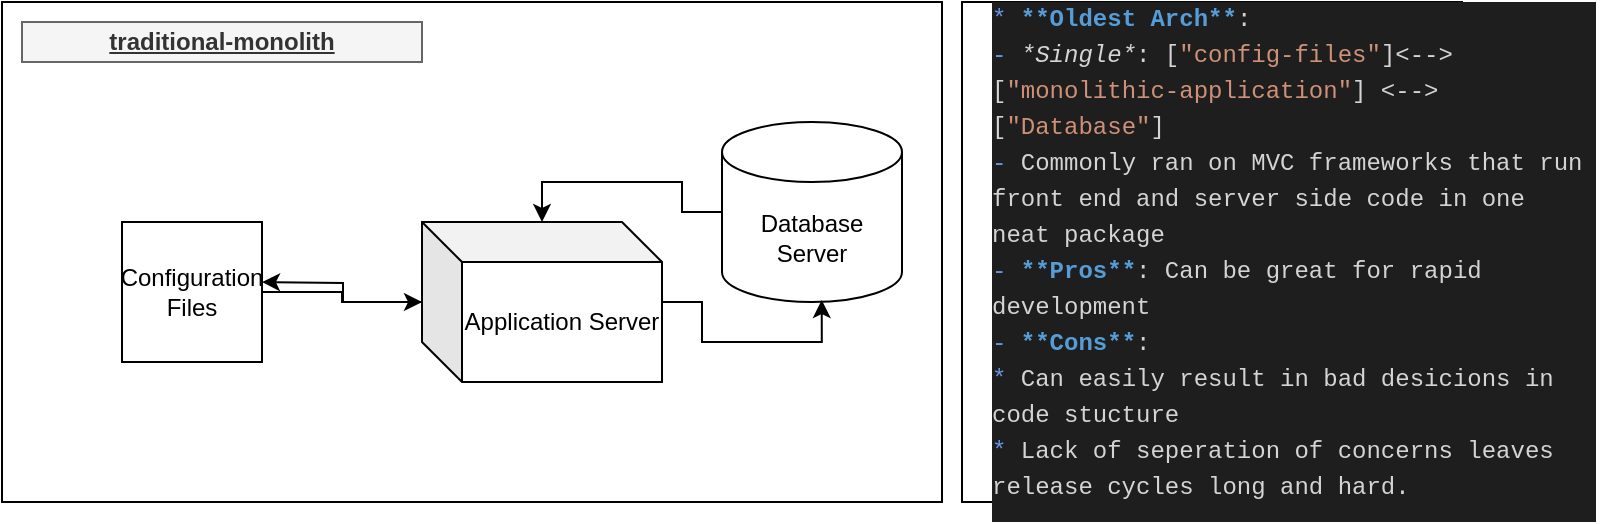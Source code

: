 <mxfile version="13.7.9" type="github">
  <diagram id="xNfyNsbMvFGJoiRx-PXB" name="Page-1">
    <mxGraphModel dx="516" dy="491" grid="1" gridSize="10" guides="1" tooltips="1" connect="1" arrows="1" fold="1" page="1" pageScale="1" pageWidth="850" pageHeight="1100" math="0" shadow="0">
      <root>
        <mxCell id="0" />
        <mxCell id="1" style="locked=1;" parent="0" />
        <mxCell id="PkgsJuSFMBxbk_swUeb1-4" value="&lt;span style=&quot;color: rgba(0 , 0 , 0 , 0) ; font-family: monospace ; font-size: 0px&quot;&gt;%3CmxGraphModel%3E%3Croot%3E%3CmxCell%20id%3D%220%22%2F%3E%3CmxCell%20id%3D%221%22%20parent%3D%220%22%2F%3E%3CmxCell%20id%3D%222%22%20value%3D%22Databas%20Server%22%20style%3D%22shape%3Dcylinder3%3BwhiteSpace%3Dwrap%3Bhtml%3D1%3BboundedLbl%3D1%3BbackgroundOutline%3D1%3Bsize%3D15%3B%22%20vertex%3D%221%22%20parent%3D%221%22%3E%3CmxGeometry%20x%3D%22540%22%20y%3D%2230%22%20width%3D%22200%22%20height%3D%22110%22%20as%3D%22geometry%22%2F%3E%3C%2FmxCell%3E%3CmxCell%20id%3D%223%22%20value%3D%22Application%20Server%22%20style%3D%22shape%3Dcube%3BwhiteSpace%3Dwrap%3Bhtml%3D1%3BboundedLbl%3D1%3BbackgroundOutline%3D1%3BdarkOpacity%3D0.05%3BdarkOpacity2%3D0.1%3B%22%20vertex%3D%221%22%20parent%3D%221%22%3E%3CmxGeometry%20x%3D%22320%22%20y%3D%22130%22%20width%3D%22140%22%20height%3D%2270%22%20as%3D%22geometry%22%2F%3E%3C%2FmxCell%3E%3C%2Froot%3E%3C%2FmxGraphModel%3E&lt;/span&gt;&lt;span style=&quot;color: rgba(0 , 0 , 0 , 0) ; font-family: monospace ; font-size: 0px&quot;&gt;%3CmxGraphModel%3E%3Croot%3E%3CmxCell%20id%3D%220%22%2F%3E%3CmxCell%20id%3D%221%22%20parent%3D%220%22%2F%3E%3CmxCell%20id%3D%222%22%20value%3D%22Databas%20Server%22%20style%3D%22shape%3Dcylinder3%3BwhiteSpace%3Dwrap%3Bhtml%3D1%3BboundedLbl%3D1%3BbackgroundOutline%3D1%3Bsize%3D15%3B%22%20vertex%3D%221%22%20parent%3D%221%22%3E%3CmxGeometry%20x%3D%22540%22%20y%3D%2230%22%20width%3D%22200%22%20height%3D%22110%22%20as%3D%22geometry%22%2F%3E%3C%2FmxCell%3E%3CmxCell%20id%3D%223%22%20value%3D%22Application%20Server%22%20style%3D%22shape%3Dcube%3BwhiteSpace%3Dwrap%3Bhtml%3D1%3BboundedLbl%3D1%3BbackgroundOutline%3D1%3BdarkOpacity%3D0.05%3BdarkOpacity2%3D0.1%3B%22%20vertex%3D%221%22%20parent%3D%221%22%3E%3CmxGeometry%20x%3D%22320%22%20y%3D%22130%22%20width%3D%22140%22%20height%3D%2270%22%20as%3D%22geometry%22%2F%3E%3C%2FmxCell%3E%3C%2Froot%3E%3C%2FmxGraphModel%3E&lt;/span&gt;" style="rounded=0;whiteSpace=wrap;html=1;" parent="1" vertex="1">
          <mxGeometry x="30" y="50" width="470" height="250" as="geometry" />
        </mxCell>
        <mxCell id="PkgsJuSFMBxbk_swUeb1-7" value="&lt;p&gt;&lt;b&gt;&lt;u&gt;traditional-monolith&lt;/u&gt;&lt;/b&gt;&lt;/p&gt;" style="text;html=1;strokeColor=#666666;align=center;verticalAlign=middle;whiteSpace=wrap;rounded=0;fillColor=#f5f5f5;fontColor=#333333;" parent="1" vertex="1">
          <mxGeometry x="40" y="60" width="200" height="20" as="geometry" />
        </mxCell>
        <mxCell id="PkgsJuSFMBxbk_swUeb1-8" value="monolith" style="locked=1;" parent="0" />
        <mxCell id="SYb_Q7T9ZbV4QYUq7n_5-1" style="edgeStyle=orthogonalEdgeStyle;rounded=0;orthogonalLoop=1;jettySize=auto;html=1;" parent="PkgsJuSFMBxbk_swUeb1-8" source="PkgsJuSFMBxbk_swUeb1-10" target="PkgsJuSFMBxbk_swUeb1-11" edge="1">
          <mxGeometry relative="1" as="geometry">
            <Array as="points">
              <mxPoint x="370" y="155" />
              <mxPoint x="370" y="140" />
              <mxPoint x="300" y="140" />
            </Array>
          </mxGeometry>
        </mxCell>
        <mxCell id="PkgsJuSFMBxbk_swUeb1-10" value="Database Server" style="shape=cylinder3;whiteSpace=wrap;html=1;boundedLbl=1;backgroundOutline=1;size=15;fillColor=#ffffff;" parent="PkgsJuSFMBxbk_swUeb1-8" vertex="1">
          <mxGeometry x="390" y="110" width="90" height="90" as="geometry" />
        </mxCell>
        <mxCell id="SYb_Q7T9ZbV4QYUq7n_5-2" style="edgeStyle=orthogonalEdgeStyle;rounded=0;orthogonalLoop=1;jettySize=auto;html=1;entryX=0.554;entryY=0.989;entryDx=0;entryDy=0;entryPerimeter=0;" parent="PkgsJuSFMBxbk_swUeb1-8" source="PkgsJuSFMBxbk_swUeb1-11" target="PkgsJuSFMBxbk_swUeb1-10" edge="1">
          <mxGeometry relative="1" as="geometry" />
        </mxCell>
        <mxCell id="SYb_Q7T9ZbV4QYUq7n_5-4" style="edgeStyle=orthogonalEdgeStyle;rounded=0;orthogonalLoop=1;jettySize=auto;html=1;" parent="PkgsJuSFMBxbk_swUeb1-8" source="PkgsJuSFMBxbk_swUeb1-11" edge="1">
          <mxGeometry relative="1" as="geometry">
            <mxPoint x="160" y="190" as="targetPoint" />
          </mxGeometry>
        </mxCell>
        <mxCell id="PkgsJuSFMBxbk_swUeb1-11" value="Application Server" style="shape=cube;whiteSpace=wrap;html=1;boundedLbl=1;backgroundOutline=1;darkOpacity=0.05;darkOpacity2=0.1;fillColor=#ffffff;" parent="PkgsJuSFMBxbk_swUeb1-8" vertex="1">
          <mxGeometry x="240" y="160" width="120" height="80" as="geometry" />
        </mxCell>
        <mxCell id="SYb_Q7T9ZbV4QYUq7n_5-3" style="edgeStyle=orthogonalEdgeStyle;rounded=0;orthogonalLoop=1;jettySize=auto;html=1;" parent="PkgsJuSFMBxbk_swUeb1-8" source="PkgsJuSFMBxbk_swUeb1-12" target="PkgsJuSFMBxbk_swUeb1-11" edge="1">
          <mxGeometry relative="1" as="geometry" />
        </mxCell>
        <mxCell id="PkgsJuSFMBxbk_swUeb1-12" value="Configuration Files" style="whiteSpace=wrap;html=1;aspect=fixed;fillColor=#ffffff;" parent="PkgsJuSFMBxbk_swUeb1-8" vertex="1">
          <mxGeometry x="90" y="160" width="70" height="70" as="geometry" />
        </mxCell>
        <mxCell id="PkgsJuSFMBxbk_swUeb1-21" value="" style="endArrow=classic;startArrow=classic;html=1;strokeColor=#457B9D;fillColor=#A8DADC;fontColor=#1D3557;" parent="PkgsJuSFMBxbk_swUeb1-8" source="PkgsJuSFMBxbk_swUeb1-11" edge="1">
          <mxGeometry width="50" height="50" relative="1" as="geometry">
            <mxPoint x="190" y="250" as="sourcePoint" />
            <mxPoint x="240" y="200" as="targetPoint" />
          </mxGeometry>
        </mxCell>
        <mxCell id="TQWEVQMjpfpf3fjsxxt0-2" value="comment" parent="0" />
        <mxCell id="TQWEVQMjpfpf3fjsxxt0-3" value="" style="whiteSpace=wrap;html=1;aspect=fixed;" vertex="1" parent="TQWEVQMjpfpf3fjsxxt0-2">
          <mxGeometry x="510" y="50" width="250" height="250" as="geometry" />
        </mxCell>
        <mxCell id="TQWEVQMjpfpf3fjsxxt0-5" value="&lt;meta charset=&quot;utf-8&quot;&gt;&lt;div style=&quot;color: rgb(212, 212, 212); background-color: rgb(30, 30, 30); font-family: menlo, monaco, &amp;quot;courier new&amp;quot;, monospace; font-weight: normal; font-size: 12px; line-height: 18px;&quot;&gt;&lt;div&gt;&lt;span style=&quot;color: #6796e6&quot;&gt;*&lt;/span&gt;&lt;span style=&quot;color: #d4d4d4&quot;&gt; &lt;/span&gt;&lt;span style=&quot;color: #569cd6 ; font-weight: bold&quot;&gt;**Oldest Arch**&lt;/span&gt;&lt;span style=&quot;color: #d4d4d4&quot;&gt;: &lt;/span&gt;&lt;/div&gt;&lt;div&gt;&lt;span style=&quot;color: #d4d4d4&quot;&gt;    &lt;/span&gt;&lt;span style=&quot;color: #6796e6&quot;&gt;-&lt;/span&gt;&lt;span style=&quot;color: #d4d4d4&quot;&gt; &lt;/span&gt;&lt;span style=&quot;color: #d4d4d4 ; font-style: italic&quot;&gt;*Single*&lt;/span&gt;&lt;span style=&quot;color: #d4d4d4&quot;&gt;: &lt;/span&gt;&lt;span style=&quot;color: #d4d4d4&quot;&gt;[&lt;/span&gt;&lt;span style=&quot;color: #ce9178&quot;&gt;&quot;config-files&quot;&lt;/span&gt;&lt;span style=&quot;color: #d4d4d4&quot;&gt;]&lt;/span&gt;&lt;span style=&quot;color: #d4d4d4&quot;&gt;&amp;lt;--&amp;gt;&lt;/span&gt;&lt;span style=&quot;color: #d4d4d4&quot;&gt;[&lt;/span&gt;&lt;span style=&quot;color: #ce9178&quot;&gt;&quot;monolithic-application&quot;&lt;/span&gt;&lt;span style=&quot;color: #d4d4d4&quot;&gt;]&lt;/span&gt;&lt;span style=&quot;color: #d4d4d4&quot;&gt; &amp;lt;--&amp;gt; &lt;/span&gt;&lt;span style=&quot;color: #d4d4d4&quot;&gt;[&lt;/span&gt;&lt;span style=&quot;color: #ce9178&quot;&gt;&quot;Database&quot;&lt;/span&gt;&lt;span style=&quot;color: #d4d4d4&quot;&gt;]&lt;/span&gt;&lt;span style=&quot;color: #d4d4d4&quot;&gt; &lt;/span&gt;&lt;/div&gt;&lt;div&gt;&lt;span style=&quot;color: #d4d4d4&quot;&gt;    &lt;/span&gt;&lt;span style=&quot;color: #6796e6&quot;&gt;-&lt;/span&gt;&lt;span style=&quot;color: #d4d4d4&quot;&gt; Commonly ran on MVC frameworks that run front end and server side code in one neat package&lt;/span&gt;&lt;/div&gt;&lt;div&gt;&lt;span style=&quot;color: #d4d4d4&quot;&gt;    &lt;/span&gt;&lt;span style=&quot;color: #6796e6&quot;&gt;-&lt;/span&gt;&lt;span style=&quot;color: #d4d4d4&quot;&gt; &lt;/span&gt;&lt;span style=&quot;color: #569cd6 ; font-weight: bold&quot;&gt;**Pros**&lt;/span&gt;&lt;span style=&quot;color: #d4d4d4&quot;&gt;: Can be great for rapid development&lt;/span&gt;&lt;/div&gt;&lt;div&gt;&lt;span style=&quot;color: #d4d4d4&quot;&gt;    &lt;/span&gt;&lt;span style=&quot;color: #6796e6&quot;&gt;-&lt;/span&gt;&lt;span style=&quot;color: #d4d4d4&quot;&gt; &lt;/span&gt;&lt;span style=&quot;color: #569cd6 ; font-weight: bold&quot;&gt;**Cons**&lt;/span&gt;&lt;span style=&quot;color: #d4d4d4&quot;&gt;: &lt;/span&gt;&lt;/div&gt;&lt;div&gt;&lt;span style=&quot;color: #d4d4d4&quot;&gt;      &lt;/span&gt;&lt;span style=&quot;color: #6796e6&quot;&gt;*&lt;/span&gt;&lt;span style=&quot;color: #d4d4d4&quot;&gt; Can easily result in bad desicions in code stucture&lt;/span&gt;&lt;/div&gt;&lt;div&gt;&lt;span style=&quot;color: #d4d4d4&quot;&gt;      &lt;/span&gt;&lt;span style=&quot;color: #6796e6&quot;&gt;*&lt;/span&gt;&lt;span style=&quot;color: #d4d4d4&quot;&gt; Lack of seperation of concerns leaves release cycles long and hard.&lt;/span&gt;&lt;/div&gt;&lt;br&gt;&lt;/div&gt;" style="text;html=1;strokeColor=none;fillColor=none;spacing=5;spacingTop=-20;whiteSpace=wrap;overflow=hidden;rounded=0;" vertex="1" parent="TQWEVQMjpfpf3fjsxxt0-2">
          <mxGeometry x="520" y="60" width="310" height="250" as="geometry" />
        </mxCell>
      </root>
    </mxGraphModel>
  </diagram>
</mxfile>
